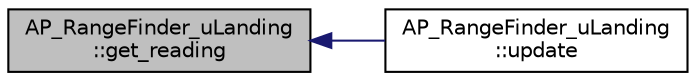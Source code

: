 digraph "AP_RangeFinder_uLanding::get_reading"
{
 // INTERACTIVE_SVG=YES
  edge [fontname="Helvetica",fontsize="10",labelfontname="Helvetica",labelfontsize="10"];
  node [fontname="Helvetica",fontsize="10",shape=record];
  rankdir="LR";
  Node1 [label="AP_RangeFinder_uLanding\l::get_reading",height=0.2,width=0.4,color="black", fillcolor="grey75", style="filled", fontcolor="black"];
  Node1 -> Node2 [dir="back",color="midnightblue",fontsize="10",style="solid",fontname="Helvetica"];
  Node2 [label="AP_RangeFinder_uLanding\l::update",height=0.2,width=0.4,color="black", fillcolor="white", style="filled",URL="$classAP__RangeFinder__uLanding.html#aa63ce5a4d5f9aeb31a9cc1535ecb1951"];
}
